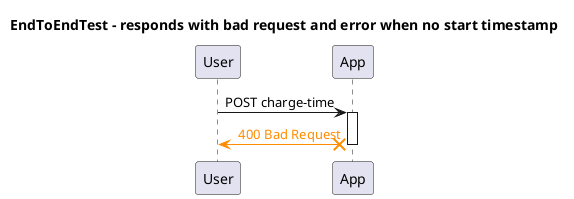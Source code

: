 @startuml
title EndToEndTest - responds with bad request and error when no start timestamp
participant "User"
participant "App"
"User" -> "App": POST charge-time
activate "App"

"App" X-[#DarkOrange]> "User": <color:DarkOrange> 400 Bad Request
deactivate "App"
@enduml